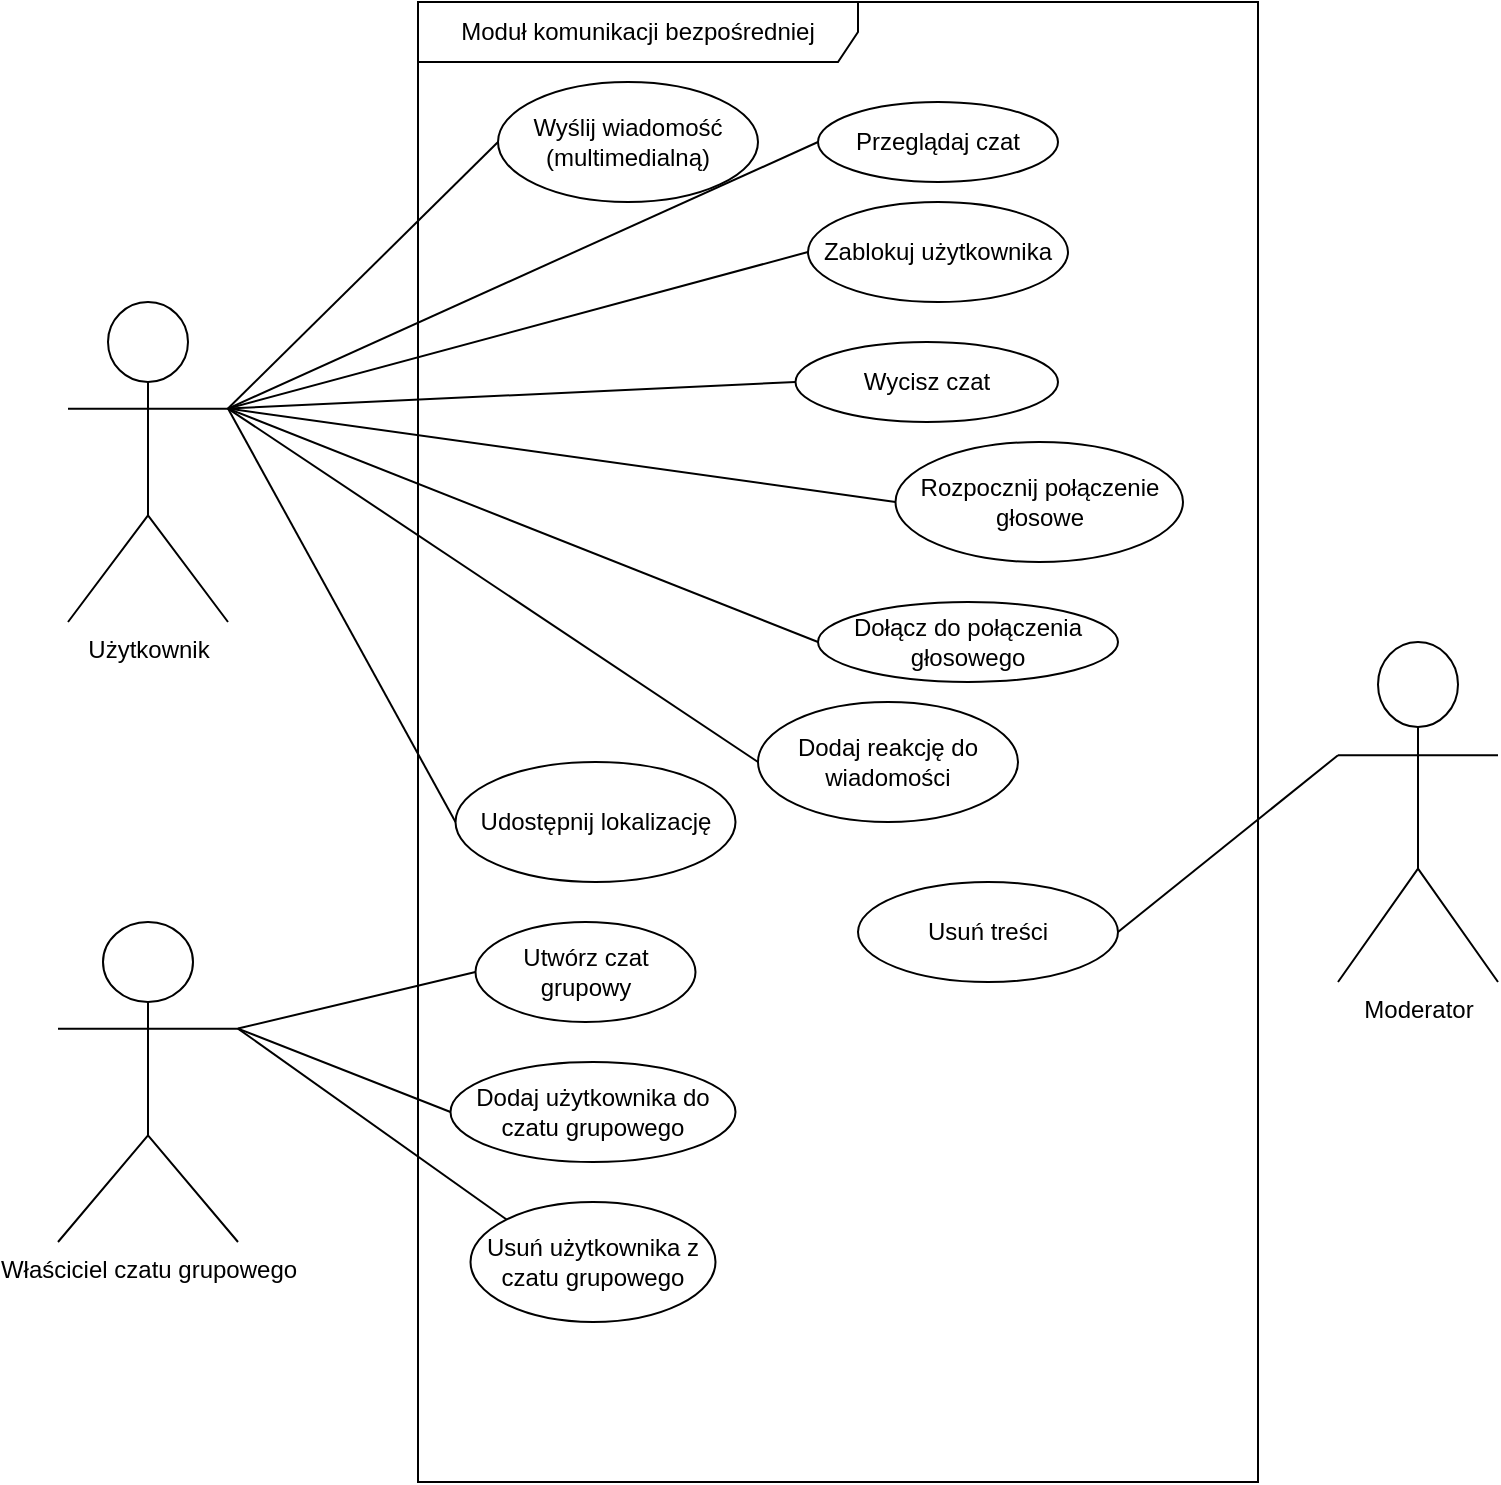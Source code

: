 <mxfile version="26.2.5" pages="5">
  <diagram name="Moduł komunikacji" id="v_15SCE-572wQa_8veFo">
    <mxGraphModel dx="790" dy="660" grid="1" gridSize="10" guides="1" tooltips="1" connect="1" arrows="1" fold="1" page="1" pageScale="1" pageWidth="850" pageHeight="1100" math="0" shadow="0">
      <root>
        <mxCell id="0" />
        <mxCell id="1" parent="0" />
        <mxCell id="vSTN6Diw2wIvGlX7Q6Qh-1" value="Moduł komunikacji bezpośredniej" style="shape=umlFrame;whiteSpace=wrap;html=1;pointerEvents=0;width=220;height=30;" parent="1" vertex="1">
          <mxGeometry x="280" y="60" width="420" height="740" as="geometry" />
        </mxCell>
        <mxCell id="26oBZDTvgFsPIgkjkrH8-7" style="rounded=0;orthogonalLoop=1;jettySize=auto;html=1;exitX=1;exitY=0.333;exitDx=0;exitDy=0;exitPerimeter=0;entryX=0;entryY=0.5;entryDx=0;entryDy=0;endArrow=none;startFill=0;" parent="1" source="vSTN6Diw2wIvGlX7Q6Qh-2" target="26oBZDTvgFsPIgkjkrH8-1" edge="1">
          <mxGeometry relative="1" as="geometry" />
        </mxCell>
        <mxCell id="vSTN6Diw2wIvGlX7Q6Qh-2" value="Użytkownik" style="shape=umlActor;verticalLabelPosition=bottom;verticalAlign=top;html=1;" parent="1" vertex="1">
          <mxGeometry x="105" y="210" width="80" height="160" as="geometry" />
        </mxCell>
        <mxCell id="rVkgeNe9eemyirqyG1fS-6" value="Zablokuj użytkownika" style="ellipse;whiteSpace=wrap;html=1;" parent="1" vertex="1">
          <mxGeometry x="475" y="160" width="130" height="50" as="geometry" />
        </mxCell>
        <mxCell id="rVkgeNe9eemyirqyG1fS-7" value="Dodaj użytkownika do czatu grupowego" style="ellipse;whiteSpace=wrap;html=1;" parent="1" vertex="1">
          <mxGeometry x="296.25" y="590" width="142.5" height="50" as="geometry" />
        </mxCell>
        <mxCell id="rVkgeNe9eemyirqyG1fS-8" value="Usuń użytkownika z czatu grupowego" style="ellipse;whiteSpace=wrap;html=1;" parent="1" vertex="1">
          <mxGeometry x="306.25" y="660" width="122.5" height="60" as="geometry" />
        </mxCell>
        <mxCell id="rVkgeNe9eemyirqyG1fS-9" value="Udostępnij lokalizację" style="ellipse;whiteSpace=wrap;html=1;" parent="1" vertex="1">
          <mxGeometry x="298.75" y="440" width="140" height="60" as="geometry" />
        </mxCell>
        <mxCell id="rVkgeNe9eemyirqyG1fS-10" value="Przeglądaj czat" style="ellipse;whiteSpace=wrap;html=1;" parent="1" vertex="1">
          <mxGeometry x="480" y="110" width="120" height="40" as="geometry" />
        </mxCell>
        <mxCell id="26oBZDTvgFsPIgkjkrH8-1" value="Wyślij wiadomość (multimedialną)" style="ellipse;whiteSpace=wrap;html=1;" parent="1" vertex="1">
          <mxGeometry x="320" y="100" width="130" height="60" as="geometry" />
        </mxCell>
        <mxCell id="26oBZDTvgFsPIgkjkrH8-4" value="Utwórz czat grupowy" style="ellipse;whiteSpace=wrap;html=1;" parent="1" vertex="1">
          <mxGeometry x="308.75" y="520" width="110" height="50" as="geometry" />
        </mxCell>
        <mxCell id="26oBZDTvgFsPIgkjkrH8-5" value="Dodaj reakcję do wiadomości" style="ellipse;whiteSpace=wrap;html=1;" parent="1" vertex="1">
          <mxGeometry x="450" y="410" width="130" height="60" as="geometry" />
        </mxCell>
        <mxCell id="26oBZDTvgFsPIgkjkrH8-6" value="Rozpocznij połączenie głosowe" style="ellipse;whiteSpace=wrap;html=1;" parent="1" vertex="1">
          <mxGeometry x="518.75" y="280" width="143.75" height="60" as="geometry" />
        </mxCell>
        <mxCell id="26oBZDTvgFsPIgkjkrH8-8" style="rounded=0;orthogonalLoop=1;jettySize=auto;html=1;entryX=0;entryY=0.5;entryDx=0;entryDy=0;endArrow=none;startFill=0;exitX=1;exitY=0.333;exitDx=0;exitDy=0;exitPerimeter=0;" parent="1" source="vSTN6Diw2wIvGlX7Q6Qh-2" target="rVkgeNe9eemyirqyG1fS-10" edge="1">
          <mxGeometry relative="1" as="geometry">
            <mxPoint x="130" y="350" as="sourcePoint" />
            <mxPoint x="330" y="140" as="targetPoint" />
          </mxGeometry>
        </mxCell>
        <mxCell id="26oBZDTvgFsPIgkjkrH8-11" style="rounded=0;orthogonalLoop=1;jettySize=auto;html=1;entryX=0;entryY=0.5;entryDx=0;entryDy=0;endArrow=none;startFill=0;exitX=1;exitY=0.333;exitDx=0;exitDy=0;exitPerimeter=0;" parent="1" source="IcMbdLZvYoic3JaOnlQl-4" target="26oBZDTvgFsPIgkjkrH8-4" edge="1">
          <mxGeometry relative="1" as="geometry">
            <mxPoint x="130" y="350" as="sourcePoint" />
            <mxPoint x="360" y="170" as="targetPoint" />
          </mxGeometry>
        </mxCell>
        <mxCell id="26oBZDTvgFsPIgkjkrH8-12" style="rounded=0;orthogonalLoop=1;jettySize=auto;html=1;entryX=0;entryY=0.5;entryDx=0;entryDy=0;endArrow=none;startFill=0;exitX=1;exitY=0.333;exitDx=0;exitDy=0;exitPerimeter=0;" parent="1" source="vSTN6Diw2wIvGlX7Q6Qh-2" target="26oBZDTvgFsPIgkjkrH8-5" edge="1">
          <mxGeometry relative="1" as="geometry">
            <mxPoint x="130" y="350" as="sourcePoint" />
            <mxPoint x="370" y="180" as="targetPoint" />
          </mxGeometry>
        </mxCell>
        <mxCell id="26oBZDTvgFsPIgkjkrH8-13" style="rounded=0;orthogonalLoop=1;jettySize=auto;html=1;entryX=0;entryY=0.5;entryDx=0;entryDy=0;endArrow=none;startFill=0;exitX=1;exitY=0.333;exitDx=0;exitDy=0;exitPerimeter=0;" parent="1" source="vSTN6Diw2wIvGlX7Q6Qh-2" target="26oBZDTvgFsPIgkjkrH8-6" edge="1">
          <mxGeometry relative="1" as="geometry">
            <mxPoint x="100" y="350" as="sourcePoint" />
            <mxPoint x="380" y="190" as="targetPoint" />
          </mxGeometry>
        </mxCell>
        <mxCell id="26oBZDTvgFsPIgkjkrH8-14" style="rounded=0;orthogonalLoop=1;jettySize=auto;html=1;entryX=0;entryY=0.5;entryDx=0;entryDy=0;endArrow=none;startFill=0;exitX=1;exitY=0.333;exitDx=0;exitDy=0;exitPerimeter=0;" parent="1" source="vSTN6Diw2wIvGlX7Q6Qh-2" target="rVkgeNe9eemyirqyG1fS-6" edge="1">
          <mxGeometry relative="1" as="geometry">
            <mxPoint x="100" y="350" as="sourcePoint" />
            <mxPoint x="390" y="200" as="targetPoint" />
          </mxGeometry>
        </mxCell>
        <mxCell id="26oBZDTvgFsPIgkjkrH8-15" style="rounded=0;orthogonalLoop=1;jettySize=auto;html=1;entryX=0;entryY=0;entryDx=0;entryDy=0;endArrow=none;startFill=0;exitX=1;exitY=0.333;exitDx=0;exitDy=0;exitPerimeter=0;" parent="1" source="IcMbdLZvYoic3JaOnlQl-4" target="rVkgeNe9eemyirqyG1fS-8" edge="1">
          <mxGeometry relative="1" as="geometry">
            <mxPoint x="130" y="350" as="sourcePoint" />
            <mxPoint x="400" y="210" as="targetPoint" />
          </mxGeometry>
        </mxCell>
        <mxCell id="26oBZDTvgFsPIgkjkrH8-16" style="rounded=0;orthogonalLoop=1;jettySize=auto;html=1;exitX=1;exitY=0.333;exitDx=0;exitDy=0;exitPerimeter=0;entryX=0;entryY=0.5;entryDx=0;entryDy=0;endArrow=none;startFill=0;" parent="1" source="vSTN6Diw2wIvGlX7Q6Qh-2" target="rVkgeNe9eemyirqyG1fS-9" edge="1">
          <mxGeometry relative="1" as="geometry">
            <mxPoint x="220" y="440" as="sourcePoint" />
            <mxPoint x="410" y="220" as="targetPoint" />
          </mxGeometry>
        </mxCell>
        <mxCell id="26oBZDTvgFsPIgkjkrH8-17" style="rounded=0;orthogonalLoop=1;jettySize=auto;html=1;entryX=0;entryY=0.5;entryDx=0;entryDy=0;endArrow=none;startFill=0;exitX=1;exitY=0.333;exitDx=0;exitDy=0;exitPerimeter=0;" parent="1" source="IcMbdLZvYoic3JaOnlQl-4" target="rVkgeNe9eemyirqyG1fS-7" edge="1">
          <mxGeometry relative="1" as="geometry">
            <mxPoint x="130" y="350" as="sourcePoint" />
            <mxPoint x="420" y="230" as="targetPoint" />
          </mxGeometry>
        </mxCell>
        <mxCell id="IcMbdLZvYoic3JaOnlQl-1" value="Wycisz czat" style="ellipse;whiteSpace=wrap;html=1;" parent="1" vertex="1">
          <mxGeometry x="468.75" y="230" width="131.25" height="40" as="geometry" />
        </mxCell>
        <mxCell id="IcMbdLZvYoic3JaOnlQl-2" value="Dołącz do połączenia głosowego" style="ellipse;whiteSpace=wrap;html=1;" parent="1" vertex="1">
          <mxGeometry x="480" y="360" width="150" height="40" as="geometry" />
        </mxCell>
        <mxCell id="IcMbdLZvYoic3JaOnlQl-3" style="rounded=0;orthogonalLoop=1;jettySize=auto;html=1;exitX=0;exitY=0.5;exitDx=0;exitDy=0;entryX=1;entryY=0.333;entryDx=0;entryDy=0;endArrow=none;startFill=0;entryPerimeter=0;" parent="1" source="IcMbdLZvYoic3JaOnlQl-2" target="vSTN6Diw2wIvGlX7Q6Qh-2" edge="1">
          <mxGeometry relative="1" as="geometry">
            <mxPoint x="210" y="405" as="sourcePoint" />
            <mxPoint x="330" y="140" as="targetPoint" />
          </mxGeometry>
        </mxCell>
        <mxCell id="IcMbdLZvYoic3JaOnlQl-4" value="Właściciel czatu grupowego" style="shape=umlActor;verticalLabelPosition=bottom;verticalAlign=top;html=1;" parent="1" vertex="1">
          <mxGeometry x="100" y="520" width="90" height="160" as="geometry" />
        </mxCell>
        <mxCell id="IcMbdLZvYoic3JaOnlQl-7" style="rounded=0;orthogonalLoop=1;jettySize=auto;html=1;entryX=0;entryY=0.5;entryDx=0;entryDy=0;endArrow=none;startFill=0;exitX=1;exitY=0.333;exitDx=0;exitDy=0;exitPerimeter=0;" parent="1" source="vSTN6Diw2wIvGlX7Q6Qh-2" target="IcMbdLZvYoic3JaOnlQl-1" edge="1">
          <mxGeometry relative="1" as="geometry">
            <mxPoint x="210" y="405" as="sourcePoint" />
            <mxPoint x="485" y="195" as="targetPoint" />
          </mxGeometry>
        </mxCell>
        <mxCell id="IcMbdLZvYoic3JaOnlQl-8" value="Moderator" style="shape=umlActor;verticalLabelPosition=bottom;verticalAlign=top;html=1;" parent="1" vertex="1">
          <mxGeometry x="740" y="380" width="80" height="170" as="geometry" />
        </mxCell>
        <mxCell id="IcMbdLZvYoic3JaOnlQl-9" value="Usuń treści" style="ellipse;whiteSpace=wrap;html=1;" parent="1" vertex="1">
          <mxGeometry x="500" y="500" width="130" height="50" as="geometry" />
        </mxCell>
        <mxCell id="IcMbdLZvYoic3JaOnlQl-10" style="rounded=0;orthogonalLoop=1;jettySize=auto;html=1;entryX=0;entryY=0.333;entryDx=0;entryDy=0;endArrow=none;startFill=0;exitX=1;exitY=0.5;exitDx=0;exitDy=0;entryPerimeter=0;" parent="1" source="IcMbdLZvYoic3JaOnlQl-9" target="IcMbdLZvYoic3JaOnlQl-8" edge="1">
          <mxGeometry relative="1" as="geometry">
            <mxPoint x="540" y="630" as="sourcePoint" />
            <mxPoint x="790" y="675" as="targetPoint" />
          </mxGeometry>
        </mxCell>
      </root>
    </mxGraphModel>
  </diagram>
  <diagram id="fFqvYXPcRhw6CR4nWzZR" name="Moduł użytkowników">
    <mxGraphModel dx="790" dy="660" grid="1" gridSize="10" guides="1" tooltips="1" connect="1" arrows="1" fold="1" page="1" pageScale="1" pageWidth="827" pageHeight="1169" math="0" shadow="0">
      <root>
        <mxCell id="0" />
        <mxCell id="1" parent="0" />
        <mxCell id="-1WmBcpgsWetizu-c4b6-1" value="Moduł zarządzania kontem" style="shape=umlFrame;whiteSpace=wrap;html=1;pointerEvents=0;width=200;height=30;" parent="1" vertex="1">
          <mxGeometry x="210" y="50" width="410" height="500" as="geometry" />
        </mxCell>
        <mxCell id="-1WmBcpgsWetizu-c4b6-43" style="edgeStyle=orthogonalEdgeStyle;rounded=0;orthogonalLoop=1;jettySize=auto;html=1;exitX=0.5;exitY=0.5;exitDx=0;exitDy=0;exitPerimeter=0;entryX=1;entryY=0.5;entryDx=0;entryDy=0;" parent="1" source="-1WmBcpgsWetizu-c4b6-2" target="-1WmBcpgsWetizu-c4b6-24" edge="1">
          <mxGeometry relative="1" as="geometry">
            <Array as="points">
              <mxPoint x="630" y="310" />
              <mxPoint x="630" y="230" />
            </Array>
          </mxGeometry>
        </mxCell>
        <mxCell id="-1WmBcpgsWetizu-c4b6-2" value="&lt;div&gt;Instytucja publiczna&lt;/div&gt;&lt;div&gt;&lt;br&gt;&lt;/div&gt;" style="shape=umlActor;html=1;verticalLabelPosition=bottom;verticalAlign=top;align=center;" parent="1" vertex="1">
          <mxGeometry x="640" y="250" width="70" height="120" as="geometry" />
        </mxCell>
        <mxCell id="ZtHE_OxAVrO-5ejl7yNw-3" value="&amp;lt;&amp;lt;extend&amp;gt;&amp;gt;" style="edgeStyle=orthogonalEdgeStyle;rounded=0;orthogonalLoop=1;jettySize=auto;html=1;exitX=1;exitY=0.5;exitDx=0;exitDy=0;dashed=1;" edge="1" parent="1" source="-1WmBcpgsWetizu-c4b6-3" target="-1WmBcpgsWetizu-c4b6-10">
          <mxGeometry relative="1" as="geometry">
            <Array as="points">
              <mxPoint x="434" y="120" />
              <mxPoint x="434" y="200" />
              <mxPoint x="339" y="200" />
            </Array>
          </mxGeometry>
        </mxCell>
        <mxCell id="-1WmBcpgsWetizu-c4b6-3" value="Rejestracja nowego użytkownika" style="ellipse;whiteSpace=wrap;html=1;" parent="1" vertex="1">
          <mxGeometry x="264" y="100" width="150" height="40" as="geometry" />
        </mxCell>
        <mxCell id="ZtHE_OxAVrO-5ejl7yNw-7" value="&amp;lt;&amp;lt;extend&amp;gt;&amp;gt;" style="edgeStyle=orthogonalEdgeStyle;rounded=0;orthogonalLoop=1;jettySize=auto;html=1;exitX=0.5;exitY=1;exitDx=0;exitDy=0;entryX=0.5;entryY=0;entryDx=0;entryDy=0;dashed=1;" edge="1" parent="1" source="-1WmBcpgsWetizu-c4b6-10" target="-1WmBcpgsWetizu-c4b6-15">
          <mxGeometry relative="1" as="geometry" />
        </mxCell>
        <mxCell id="ZtHE_OxAVrO-5ejl7yNw-8" value="&amp;lt;&amp;lt;extend&amp;gt;&amp;gt;" style="edgeStyle=orthogonalEdgeStyle;rounded=0;orthogonalLoop=1;jettySize=auto;html=1;exitX=0;exitY=1;exitDx=0;exitDy=0;entryX=0;entryY=0.5;entryDx=0;entryDy=0;dashed=1;startArrow=classic;startFill=1;endArrow=none;" edge="1" parent="1" source="-1WmBcpgsWetizu-c4b6-10" target="-1WmBcpgsWetizu-c4b6-21">
          <mxGeometry x="0.468" relative="1" as="geometry">
            <Array as="points">
              <mxPoint x="286" y="290" />
              <mxPoint x="250" y="290" />
              <mxPoint x="250" y="385" />
            </Array>
            <mxPoint as="offset" />
          </mxGeometry>
        </mxCell>
        <mxCell id="ZtHE_OxAVrO-5ejl7yNw-9" value="&amp;lt;&amp;lt;extend&amp;gt;&amp;gt;" style="edgeStyle=orthogonalEdgeStyle;rounded=0;orthogonalLoop=1;jettySize=auto;html=1;exitX=0;exitY=1;exitDx=0;exitDy=0;entryX=0;entryY=0.5;entryDx=0;entryDy=0;dashed=1;startArrow=classic;startFill=1;endArrow=none;" edge="1" parent="1" source="-1WmBcpgsWetizu-c4b6-10" target="-1WmBcpgsWetizu-c4b6-18">
          <mxGeometry x="0.468" relative="1" as="geometry">
            <Array as="points">
              <mxPoint x="240" y="244" />
              <mxPoint x="240" y="310" />
              <mxPoint x="220" y="310" />
              <mxPoint x="220" y="450" />
            </Array>
            <mxPoint as="offset" />
          </mxGeometry>
        </mxCell>
        <mxCell id="ZtHE_OxAVrO-5ejl7yNw-10" value="&amp;lt;&amp;lt;extend&amp;gt;&amp;gt;" style="edgeStyle=orthogonalEdgeStyle;rounded=0;orthogonalLoop=1;jettySize=auto;html=1;exitX=1;exitY=1;exitDx=0;exitDy=0;entryX=1;entryY=0.5;entryDx=0;entryDy=0;dashed=1;startArrow=classic;startFill=1;endArrow=none;" edge="1" parent="1" source="-1WmBcpgsWetizu-c4b6-10" target="-1WmBcpgsWetizu-c4b6-23">
          <mxGeometry x="0.737" relative="1" as="geometry">
            <Array as="points">
              <mxPoint x="392" y="270" />
              <mxPoint x="420" y="270" />
              <mxPoint x="420" y="510" />
            </Array>
            <mxPoint as="offset" />
          </mxGeometry>
        </mxCell>
        <mxCell id="ZtHE_OxAVrO-5ejl7yNw-12" value="&amp;lt;&amp;lt;include&amp;gt;&amp;gt;" style="edgeStyle=orthogonalEdgeStyle;rounded=0;orthogonalLoop=1;jettySize=auto;html=1;exitX=1;exitY=1;exitDx=0;exitDy=0;entryX=0.5;entryY=0;entryDx=0;entryDy=0;dashed=1;" edge="1" parent="1" source="-1WmBcpgsWetizu-c4b6-10" target="-1WmBcpgsWetizu-c4b6-22">
          <mxGeometry x="0.5" relative="1" as="geometry">
            <Array as="points">
              <mxPoint x="392" y="240" />
              <mxPoint x="440" y="240" />
              <mxPoint x="440" y="436" />
              <mxPoint x="540" y="436" />
              <mxPoint x="540" y="490" />
            </Array>
            <mxPoint as="offset" />
          </mxGeometry>
        </mxCell>
        <mxCell id="ZtHE_OxAVrO-5ejl7yNw-13" value="&amp;lt;&amp;lt;extend&amp;gt;&amp;gt;" style="edgeStyle=orthogonalEdgeStyle;rounded=0;orthogonalLoop=1;jettySize=auto;html=1;exitX=1;exitY=0;exitDx=0;exitDy=0;entryX=0.5;entryY=1;entryDx=0;entryDy=0;dashed=1;startArrow=classic;startFill=1;endArrow=none;" edge="1" parent="1" source="-1WmBcpgsWetizu-c4b6-10" target="-1WmBcpgsWetizu-c4b6-19">
          <mxGeometry x="0.486" relative="1" as="geometry">
            <Array as="points">
              <mxPoint x="392" y="210" />
              <mxPoint x="470" y="210" />
              <mxPoint x="470" y="180" />
              <mxPoint x="530" y="180" />
            </Array>
            <mxPoint as="offset" />
          </mxGeometry>
        </mxCell>
        <mxCell id="-1WmBcpgsWetizu-c4b6-10" value="Logowanie użytkownika" style="ellipse;whiteSpace=wrap;html=1;" parent="1" vertex="1">
          <mxGeometry x="264" y="210" width="150" height="40" as="geometry" />
        </mxCell>
        <mxCell id="-1WmBcpgsWetizu-c4b6-11" value="Manualna weryfikacja konta" style="ellipse;whiteSpace=wrap;html=1;" parent="1" vertex="1">
          <mxGeometry x="465" y="290" width="150" height="60" as="geometry" />
        </mxCell>
        <mxCell id="-1WmBcpgsWetizu-c4b6-33" style="edgeStyle=orthogonalEdgeStyle;rounded=0;orthogonalLoop=1;jettySize=auto;html=1;exitX=0.5;exitY=0.5;exitDx=0;exitDy=0;exitPerimeter=0;" parent="1" source="-1WmBcpgsWetizu-c4b6-14" target="-1WmBcpgsWetizu-c4b6-16" edge="1">
          <mxGeometry relative="1" as="geometry">
            <Array as="points">
              <mxPoint x="230" y="300" />
              <mxPoint x="230" y="170" />
            </Array>
          </mxGeometry>
        </mxCell>
        <mxCell id="-1WmBcpgsWetizu-c4b6-41" style="edgeStyle=orthogonalEdgeStyle;rounded=0;orthogonalLoop=1;jettySize=auto;html=1;exitX=0.5;exitY=0.5;exitDx=0;exitDy=0;exitPerimeter=0;entryX=0;entryY=0.5;entryDx=0;entryDy=0;" parent="1" source="-1WmBcpgsWetizu-c4b6-14" target="-1WmBcpgsWetizu-c4b6-10" edge="1">
          <mxGeometry relative="1" as="geometry">
            <Array as="points">
              <mxPoint x="230" y="300" />
              <mxPoint x="230" y="230" />
            </Array>
          </mxGeometry>
        </mxCell>
        <mxCell id="-1WmBcpgsWetizu-c4b6-42" style="edgeStyle=orthogonalEdgeStyle;rounded=0;orthogonalLoop=1;jettySize=auto;html=1;exitX=0.5;exitY=0.5;exitDx=0;exitDy=0;exitPerimeter=0;entryX=0;entryY=0.5;entryDx=0;entryDy=0;" parent="1" source="-1WmBcpgsWetizu-c4b6-14" target="-1WmBcpgsWetizu-c4b6-3" edge="1">
          <mxGeometry relative="1" as="geometry">
            <Array as="points">
              <mxPoint x="230" y="300" />
              <mxPoint x="230" y="120" />
            </Array>
          </mxGeometry>
        </mxCell>
        <mxCell id="-1WmBcpgsWetizu-c4b6-14" value="&lt;div&gt;Klient&lt;/div&gt;&lt;div&gt;&lt;br&gt;&lt;/div&gt;" style="shape=umlActor;html=1;verticalLabelPosition=bottom;verticalAlign=top;align=center;" parent="1" vertex="1">
          <mxGeometry x="120" y="240" width="70" height="120" as="geometry" />
        </mxCell>
        <mxCell id="-1WmBcpgsWetizu-c4b6-15" value="Edycja profilu" style="ellipse;whiteSpace=wrap;html=1;" parent="1" vertex="1">
          <mxGeometry x="264" y="300" width="150" height="40" as="geometry" />
        </mxCell>
        <mxCell id="-1WmBcpgsWetizu-c4b6-16" value="Resetowanie hasła" style="ellipse;whiteSpace=wrap;html=1;" parent="1" vertex="1">
          <mxGeometry x="264" y="150" width="150" height="40" as="geometry" />
        </mxCell>
        <mxCell id="-1WmBcpgsWetizu-c4b6-18" value="Zmiana hasła" style="ellipse;whiteSpace=wrap;html=1;" parent="1" vertex="1">
          <mxGeometry x="264" y="430" width="150" height="40" as="geometry" />
        </mxCell>
        <mxCell id="-1WmBcpgsWetizu-c4b6-19" value="Zarządzanie zaproszeniami" style="ellipse;whiteSpace=wrap;html=1;" parent="1" vertex="1">
          <mxGeometry x="450" y="110" width="160" height="50" as="geometry" />
        </mxCell>
        <mxCell id="-1WmBcpgsWetizu-c4b6-20" value="Zmiana ustawień prywatności" style="ellipse;whiteSpace=wrap;html=1;" parent="1" vertex="1">
          <mxGeometry x="465" y="365" width="150" height="40" as="geometry" />
        </mxCell>
        <mxCell id="-1WmBcpgsWetizu-c4b6-21" value="Przeglądanie historii logowania" style="ellipse;whiteSpace=wrap;html=1;" parent="1" vertex="1">
          <mxGeometry x="260" y="360" width="150" height="50" as="geometry" />
        </mxCell>
        <mxCell id="-1WmBcpgsWetizu-c4b6-22" value="Wylogowywanie z konta" style="ellipse;whiteSpace=wrap;html=1;" parent="1" vertex="1">
          <mxGeometry x="465" y="500" width="150" height="40" as="geometry" />
        </mxCell>
        <mxCell id="-1WmBcpgsWetizu-c4b6-23" value="Usuniecie konta" style="ellipse;whiteSpace=wrap;html=1;" parent="1" vertex="1">
          <mxGeometry x="260" y="490" width="150" height="40" as="geometry" />
        </mxCell>
        <mxCell id="ZtHE_OxAVrO-5ejl7yNw-1" value="&amp;lt;&amp;lt;include&amp;gt;&amp;gt;" style="edgeStyle=orthogonalEdgeStyle;rounded=0;orthogonalLoop=1;jettySize=auto;html=1;exitX=0.5;exitY=1;exitDx=0;exitDy=0;entryX=0.5;entryY=0;entryDx=0;entryDy=0;dashed=1;" edge="1" parent="1" source="-1WmBcpgsWetizu-c4b6-24" target="-1WmBcpgsWetizu-c4b6-11">
          <mxGeometry relative="1" as="geometry" />
        </mxCell>
        <mxCell id="-1WmBcpgsWetizu-c4b6-24" value="Rejestracja instytucji w systemie" style="ellipse;whiteSpace=wrap;html=1;" parent="1" vertex="1">
          <mxGeometry x="465" y="200" width="150" height="60" as="geometry" />
        </mxCell>
        <mxCell id="ZtHE_OxAVrO-5ejl7yNw-2" style="edgeStyle=orthogonalEdgeStyle;rounded=0;orthogonalLoop=1;jettySize=auto;html=1;exitX=0.5;exitY=1;exitDx=0;exitDy=0;" edge="1" parent="1" source="-1WmBcpgsWetizu-c4b6-15" target="-1WmBcpgsWetizu-c4b6-15">
          <mxGeometry relative="1" as="geometry" />
        </mxCell>
        <mxCell id="ZtHE_OxAVrO-5ejl7yNw-11" value="&amp;lt;&amp;lt;extend&amp;gt;&amp;gt;" style="edgeStyle=orthogonalEdgeStyle;rounded=0;orthogonalLoop=1;jettySize=auto;html=1;exitX=1;exitY=0.5;exitDx=0;exitDy=0;entryX=0.04;entryY=0.325;entryDx=0;entryDy=0;entryPerimeter=0;dashed=1;startArrow=classic;startFill=1;endArrow=none;" edge="1" parent="1" source="-1WmBcpgsWetizu-c4b6-10" target="-1WmBcpgsWetizu-c4b6-20">
          <mxGeometry relative="1" as="geometry">
            <Array as="points">
              <mxPoint x="450" y="230" />
              <mxPoint x="450" y="340" />
              <mxPoint x="471" y="340" />
            </Array>
          </mxGeometry>
        </mxCell>
      </root>
    </mxGraphModel>
  </diagram>
  <diagram id="IFX__pMQv4V3y87GyHg5" name="Moduł grup">
    <mxGraphModel dx="790" dy="660" grid="1" gridSize="10" guides="1" tooltips="1" connect="1" arrows="1" fold="1" page="1" pageScale="1" pageWidth="827" pageHeight="1169" math="0" shadow="0">
      <root>
        <mxCell id="0" />
        <mxCell id="1" parent="0" />
        <mxCell id="3GcGUoa89IIa0NS1gZc--4" style="edgeStyle=orthogonalEdgeStyle;rounded=0;orthogonalLoop=1;jettySize=auto;html=1;exitX=1;exitY=0.333;exitDx=0;exitDy=0;exitPerimeter=0;entryX=0;entryY=0.5;entryDx=0;entryDy=0;" edge="1" parent="1" source="ee4mcXSeKS4e7yXFHOqT-3" target="ee4mcXSeKS4e7yXFHOqT-5">
          <mxGeometry relative="1" as="geometry" />
        </mxCell>
        <mxCell id="3GcGUoa89IIa0NS1gZc--5" style="edgeStyle=orthogonalEdgeStyle;rounded=0;orthogonalLoop=1;jettySize=auto;html=1;exitX=1;exitY=0.333;exitDx=0;exitDy=0;exitPerimeter=0;" edge="1" parent="1" source="ee4mcXSeKS4e7yXFHOqT-3" target="ee4mcXSeKS4e7yXFHOqT-7">
          <mxGeometry relative="1" as="geometry" />
        </mxCell>
        <mxCell id="3GcGUoa89IIa0NS1gZc--13" style="edgeStyle=orthogonalEdgeStyle;rounded=0;orthogonalLoop=1;jettySize=auto;html=1;exitX=1;exitY=1;exitDx=0;exitDy=0;exitPerimeter=0;entryX=0;entryY=0.5;entryDx=0;entryDy=0;" edge="1" parent="1" source="ee4mcXSeKS4e7yXFHOqT-3" target="ee4mcXSeKS4e7yXFHOqT-11">
          <mxGeometry relative="1" as="geometry" />
        </mxCell>
        <mxCell id="ee4mcXSeKS4e7yXFHOqT-3" value="Użytkownik" style="shape=umlActor;verticalLabelPosition=bottom;verticalAlign=top;html=1;outlineConnect=0;" parent="1" vertex="1">
          <mxGeometry x="10" y="270" width="80" height="260" as="geometry" />
        </mxCell>
        <mxCell id="p7DEGx9AsxNmRxj3wOc2-2" value="&amp;lt;&amp;lt;include&amp;gt;&amp;gt;" style="edgeStyle=orthogonalEdgeStyle;rounded=0;orthogonalLoop=1;jettySize=auto;html=1;exitX=1;exitY=0;exitDx=0;exitDy=0;dashed=1;" edge="1" parent="1" source="ee4mcXSeKS4e7yXFHOqT-4" target="ee4mcXSeKS4e7yXFHOqT-13">
          <mxGeometry relative="1" as="geometry" />
        </mxCell>
        <mxCell id="ee4mcXSeKS4e7yXFHOqT-4" value="Stwórz grupę" style="ellipse;whiteSpace=wrap;html=1;" parent="1" vertex="1">
          <mxGeometry x="160" y="60" width="140" height="70" as="geometry" />
        </mxCell>
        <mxCell id="ee4mcXSeKS4e7yXFHOqT-5" value="Edytuj grupę" style="ellipse;whiteSpace=wrap;html=1;" parent="1" vertex="1">
          <mxGeometry x="190" y="280" width="140" height="70" as="geometry" />
        </mxCell>
        <mxCell id="3GcGUoa89IIa0NS1gZc--3" value="&amp;lt;&amp;lt;extend&amp;gt;&amp;gt;" style="edgeStyle=orthogonalEdgeStyle;rounded=0;orthogonalLoop=1;jettySize=auto;html=1;exitX=0.5;exitY=0;exitDx=0;exitDy=0;entryX=0.5;entryY=1;entryDx=0;entryDy=0;dashed=1;startArrow=none;startFill=0;endArrow=classic;endFill=1;" edge="1" parent="1" source="ee4mcXSeKS4e7yXFHOqT-6" target="ee4mcXSeKS4e7yXFHOqT-4">
          <mxGeometry relative="1" as="geometry" />
        </mxCell>
        <mxCell id="ee4mcXSeKS4e7yXFHOqT-6" value="usuń grupę" style="ellipse;whiteSpace=wrap;html=1;" parent="1" vertex="1">
          <mxGeometry x="160" y="190" width="140" height="70" as="geometry" />
        </mxCell>
        <mxCell id="ee4mcXSeKS4e7yXFHOqT-7" value="Dodaj post" style="ellipse;whiteSpace=wrap;html=1;" parent="1" vertex="1">
          <mxGeometry x="190" y="380" width="140" height="70" as="geometry" />
        </mxCell>
        <mxCell id="3GcGUoa89IIa0NS1gZc--7" value="&amp;lt;&amp;lt;extend&amp;gt;&amp;gt;" style="edgeStyle=orthogonalEdgeStyle;rounded=0;orthogonalLoop=1;jettySize=auto;html=1;dashed=1;" edge="1" parent="1" source="ee4mcXSeKS4e7yXFHOqT-9" target="ee4mcXSeKS4e7yXFHOqT-7">
          <mxGeometry relative="1" as="geometry">
            <Array as="points">
              <mxPoint x="380" y="475" />
              <mxPoint x="380" y="440" />
            </Array>
          </mxGeometry>
        </mxCell>
        <mxCell id="ee4mcXSeKS4e7yXFHOqT-9" value="edytuj post" style="ellipse;whiteSpace=wrap;html=1;" parent="1" vertex="1">
          <mxGeometry x="430" y="440" width="140" height="70" as="geometry" />
        </mxCell>
        <mxCell id="3GcGUoa89IIa0NS1gZc--6" value="&amp;lt;&amp;lt;extend&amp;gt;&amp;gt;" style="edgeStyle=orthogonalEdgeStyle;rounded=0;orthogonalLoop=1;jettySize=auto;html=1;exitX=0;exitY=0.5;exitDx=0;exitDy=0;entryX=1;entryY=0;entryDx=0;entryDy=0;dashed=1;startArrow=none;startFill=0;endArrow=classic;endFill=1;" edge="1" parent="1" source="ee4mcXSeKS4e7yXFHOqT-10" target="ee4mcXSeKS4e7yXFHOqT-7">
          <mxGeometry relative="1" as="geometry">
            <Array as="points">
              <mxPoint x="380" y="345" />
              <mxPoint x="380" y="390" />
            </Array>
          </mxGeometry>
        </mxCell>
        <mxCell id="3GcGUoa89IIa0NS1gZc--10" value="&amp;lt;&amp;lt;extend&amp;gt;&amp;gt;" style="edgeStyle=orthogonalEdgeStyle;rounded=0;orthogonalLoop=1;jettySize=auto;html=1;entryX=1;entryY=1;entryDx=0;entryDy=0;dashed=1;" edge="1" parent="1" target="ee4mcXSeKS4e7yXFHOqT-4">
          <mxGeometry x="-0.373" relative="1" as="geometry">
            <mxPoint x="500" y="310" as="sourcePoint" />
            <Array as="points">
              <mxPoint x="500" y="150" />
              <mxPoint x="280" y="150" />
            </Array>
            <mxPoint as="offset" />
          </mxGeometry>
        </mxCell>
        <mxCell id="ee4mcXSeKS4e7yXFHOqT-10" value="usuń post" style="ellipse;whiteSpace=wrap;html=1;" parent="1" vertex="1">
          <mxGeometry x="430" y="310" width="140" height="70" as="geometry" />
        </mxCell>
        <mxCell id="ee4mcXSeKS4e7yXFHOqT-11" value="dodaj komentarz" style="ellipse;whiteSpace=wrap;html=1;" parent="1" vertex="1">
          <mxGeometry x="160" y="515" width="140" height="70" as="geometry" />
        </mxCell>
        <mxCell id="3GcGUoa89IIa0NS1gZc--14" value="&amp;lt;&amp;lt;extend&amp;gt;&amp;gt;" style="edgeStyle=orthogonalEdgeStyle;rounded=0;orthogonalLoop=1;jettySize=auto;html=1;exitX=0;exitY=0.5;exitDx=0;exitDy=0;entryX=1;entryY=0.5;entryDx=0;entryDy=0;dashed=1;" edge="1" parent="1" source="ee4mcXSeKS4e7yXFHOqT-12" target="ee4mcXSeKS4e7yXFHOqT-11">
          <mxGeometry relative="1" as="geometry" />
        </mxCell>
        <mxCell id="3GcGUoa89IIa0NS1gZc--17" value="&amp;lt;&amp;lt;extend&amp;gt;&amp;gt;" style="edgeStyle=orthogonalEdgeStyle;rounded=0;orthogonalLoop=1;jettySize=auto;html=1;exitX=1;exitY=0.5;exitDx=0;exitDy=0;entryX=1;entryY=0.5;entryDx=0;entryDy=0;dashed=1;" edge="1" parent="1" source="ee4mcXSeKS4e7yXFHOqT-12" target="ee4mcXSeKS4e7yXFHOqT-4">
          <mxGeometry relative="1" as="geometry">
            <Array as="points">
              <mxPoint x="560" y="520" />
              <mxPoint x="590" y="520" />
              <mxPoint x="590" y="120" />
              <mxPoint x="300" y="120" />
            </Array>
          </mxGeometry>
        </mxCell>
        <mxCell id="ee4mcXSeKS4e7yXFHOqT-12" value="usuń komentarz" style="ellipse;whiteSpace=wrap;html=1;" parent="1" vertex="1">
          <mxGeometry x="420" y="550" width="140" height="70" as="geometry" />
        </mxCell>
        <mxCell id="ee4mcXSeKS4e7yXFHOqT-13" value="dodaj członków grupy" style="ellipse;whiteSpace=wrap;html=1;" parent="1" vertex="1">
          <mxGeometry x="480" y="30" width="140" height="70" as="geometry" />
        </mxCell>
        <mxCell id="3GcGUoa89IIa0NS1gZc--11" value="&amp;lt;&amp;lt;extend&amp;gt;&amp;gt;" style="edgeStyle=orthogonalEdgeStyle;rounded=0;orthogonalLoop=1;jettySize=auto;html=1;exitX=0;exitY=0;exitDx=0;exitDy=0;dashed=1;" edge="1" parent="1" source="ee4mcXSeKS4e7yXFHOqT-14">
          <mxGeometry relative="1" as="geometry">
            <mxPoint x="270" y="125" as="targetPoint" />
            <Array as="points">
              <mxPoint x="341" y="210" />
              <mxPoint x="341" y="170" />
              <mxPoint x="270" y="170" />
              <mxPoint x="270" y="125" />
            </Array>
          </mxGeometry>
        </mxCell>
        <mxCell id="ee4mcXSeKS4e7yXFHOqT-14" value="usuń członków grupy" style="ellipse;whiteSpace=wrap;html=1;" parent="1" vertex="1">
          <mxGeometry x="330" y="200" width="140" height="70" as="geometry" />
        </mxCell>
        <mxCell id="wcxgWAiu3ypZfbzkTzNV-1" value="Moduł grup i postów" style="shape=umlFrame;whiteSpace=wrap;html=1;pointerEvents=0;width=170;height=30;" parent="1" vertex="1">
          <mxGeometry x="120" y="10" width="540" height="640" as="geometry" />
        </mxCell>
        <mxCell id="3GcGUoa89IIa0NS1gZc--1" style="edgeStyle=orthogonalEdgeStyle;rounded=0;orthogonalLoop=1;jettySize=auto;html=1;exitX=0.5;exitY=0;exitDx=0;exitDy=0;exitPerimeter=0;entryX=-0.007;entryY=0.414;entryDx=0;entryDy=0;entryPerimeter=0;" edge="1" parent="1" source="ee4mcXSeKS4e7yXFHOqT-3" target="ee4mcXSeKS4e7yXFHOqT-4">
          <mxGeometry relative="1" as="geometry" />
        </mxCell>
      </root>
    </mxGraphModel>
  </diagram>
  <diagram id="LZMNFE_M2D7H1UGVZnDB" name="Moduł ogłoszeń">
    <mxGraphModel dx="1190" dy="1060" grid="0" gridSize="10" guides="1" tooltips="1" connect="1" arrows="1" fold="1" page="0" pageScale="1" pageWidth="827" pageHeight="1169" math="0" shadow="0">
      <root>
        <mxCell id="0" />
        <mxCell id="1" parent="0" />
        <mxCell id="tD8LZUiWjnnMAxINJ5-5-2" value="Moduł ogłoszeń" style="shape=umlFrame;whiteSpace=wrap;html=1;pointerEvents=0;width=120;height=28;" parent="1" vertex="1">
          <mxGeometry x="-190" y="-37" width="407" height="617" as="geometry" />
        </mxCell>
        <mxCell id="iNBu0K_RbJZzkkJK_YUb-13" value="&amp;lt;&amp;lt;include&amp;gt;&amp;gt;" style="edgeStyle=orthogonalEdgeStyle;rounded=0;orthogonalLoop=1;jettySize=auto;html=1;exitX=1;exitY=0.5;exitDx=0;exitDy=0;entryX=1;entryY=0.5;entryDx=0;entryDy=0;dashed=1;" edge="1" parent="1" source="tD8LZUiWjnnMAxINJ5-5-3" target="tD8LZUiWjnnMAxINJ5-5-5">
          <mxGeometry relative="1" as="geometry" />
        </mxCell>
        <mxCell id="tD8LZUiWjnnMAxINJ5-5-3" value="Dodawanie ogłoszenia sprzedaży" style="ellipse;whiteSpace=wrap;html=1;" parent="1" vertex="1">
          <mxGeometry x="-171" width="149" height="56" as="geometry" />
        </mxCell>
        <mxCell id="iNBu0K_RbJZzkkJK_YUb-10" value="&amp;lt;&amp;lt;extend&amp;gt;&amp;gt;" style="edgeStyle=orthogonalEdgeStyle;rounded=0;orthogonalLoop=1;jettySize=auto;html=1;exitX=0.5;exitY=1;exitDx=0;exitDy=0;entryX=0.5;entryY=0;entryDx=0;entryDy=0;dashed=1;" edge="1" parent="1" source="tD8LZUiWjnnMAxINJ5-5-4" target="tD8LZUiWjnnMAxINJ5-5-13">
          <mxGeometry relative="1" as="geometry" />
        </mxCell>
        <mxCell id="tD8LZUiWjnnMAxINJ5-5-4" value="Kontakt z wystawcą" style="ellipse;whiteSpace=wrap;html=1;" parent="1" vertex="1">
          <mxGeometry x="65" y="116" width="132" height="50" as="geometry" />
        </mxCell>
        <mxCell id="tD8LZUiWjnnMAxINJ5-5-5" value="Edytowanie ogłoszenia" style="ellipse;whiteSpace=wrap;html=1;" parent="1" vertex="1">
          <mxGeometry x="-165" y="216" width="132" height="50" as="geometry" />
        </mxCell>
        <mxCell id="iNBu0K_RbJZzkkJK_YUb-7" value="&amp;lt;&amp;lt;extend&amp;gt;&amp;gt;" style="edgeStyle=orthogonalEdgeStyle;rounded=0;orthogonalLoop=1;jettySize=auto;html=1;exitX=0;exitY=0;exitDx=0;exitDy=0;dashed=1;entryX=0.5;entryY=1;entryDx=0;entryDy=0;" edge="1" parent="1" source="tD8LZUiWjnnMAxINJ5-5-6" target="tD8LZUiWjnnMAxINJ5-5-8">
          <mxGeometry relative="1" as="geometry">
            <Array as="points">
              <mxPoint x="55" y="406" />
              <mxPoint x="-102" y="406" />
            </Array>
          </mxGeometry>
        </mxCell>
        <mxCell id="tD8LZUiWjnnMAxINJ5-5-6" value="Zapisz ogłoszenie do ulubionych / na później" style="ellipse;whiteSpace=wrap;html=1;" parent="1" vertex="1">
          <mxGeometry x="51.5" y="450" width="149" height="53" as="geometry" />
        </mxCell>
        <mxCell id="tD8LZUiWjnnMAxINJ5-5-7" value="Zobacz historie własnych ogłoszeń" style="ellipse;whiteSpace=wrap;html=1;" parent="1" vertex="1">
          <mxGeometry x="-171" y="416" width="132" height="50" as="geometry" />
        </mxCell>
        <mxCell id="tD8LZUiWjnnMAxINJ5-5-8" value="Wyświetlenie listy ogłoszeń" style="ellipse;whiteSpace=wrap;html=1;" parent="1" vertex="1">
          <mxGeometry x="-168" y="318" width="132" height="50" as="geometry" />
        </mxCell>
        <mxCell id="iNBu0K_RbJZzkkJK_YUb-15" style="edgeStyle=orthogonalEdgeStyle;rounded=0;orthogonalLoop=1;jettySize=auto;html=1;exitX=1;exitY=0.5;exitDx=0;exitDy=0;entryX=1;entryY=0.5;entryDx=0;entryDy=0;dashed=1;" edge="1" parent="1" source="tD8LZUiWjnnMAxINJ5-5-10" target="tD8LZUiWjnnMAxINJ5-5-5">
          <mxGeometry relative="1" as="geometry">
            <Array as="points">
              <mxPoint x="-2" y="166" />
              <mxPoint x="-2" y="241" />
            </Array>
          </mxGeometry>
        </mxCell>
        <mxCell id="tD8LZUiWjnnMAxINJ5-5-10" value="Dodawanie ogłoszenia wymiany" style="ellipse;whiteSpace=wrap;html=1;" parent="1" vertex="1">
          <mxGeometry x="-169.5" y="139" width="139.5" height="54" as="geometry" />
        </mxCell>
        <mxCell id="iNBu0K_RbJZzkkJK_YUb-14" style="edgeStyle=orthogonalEdgeStyle;rounded=0;orthogonalLoop=1;jettySize=auto;html=1;exitX=1;exitY=0.5;exitDx=0;exitDy=0;entryX=1;entryY=0.5;entryDx=0;entryDy=0;dashed=1;" edge="1" parent="1">
          <mxGeometry relative="1" as="geometry">
            <mxPoint x="-29" y="101" as="sourcePoint" />
            <mxPoint x="-33" y="241.5" as="targetPoint" />
            <Array as="points">
              <mxPoint x="-2" y="101" />
              <mxPoint x="-2" y="242" />
            </Array>
          </mxGeometry>
        </mxCell>
        <mxCell id="tD8LZUiWjnnMAxINJ5-5-11" value="Dodawanie ogłoszenia kupna" style="ellipse;whiteSpace=wrap;html=1;" parent="1" vertex="1">
          <mxGeometry x="-173" y="72" width="144" height="57" as="geometry" />
        </mxCell>
        <mxCell id="iNBu0K_RbJZzkkJK_YUb-8" value="&amp;lt;&amp;lt;extend&amp;gt;&amp;gt;" style="edgeStyle=orthogonalEdgeStyle;rounded=0;orthogonalLoop=1;jettySize=auto;html=1;exitX=0;exitY=0.5;exitDx=0;exitDy=0;entryX=1;entryY=1;entryDx=0;entryDy=0;dashed=1;" edge="1" parent="1" source="tD8LZUiWjnnMAxINJ5-5-12" target="tD8LZUiWjnnMAxINJ5-5-8">
          <mxGeometry relative="1" as="geometry" />
        </mxCell>
        <mxCell id="tD8LZUiWjnnMAxINJ5-5-12" value="Filtruj ogłoszenia po kategorii" style="ellipse;whiteSpace=wrap;html=1;" parent="1" vertex="1">
          <mxGeometry x="80" y="361" width="132" height="50" as="geometry" />
        </mxCell>
        <mxCell id="iNBu0K_RbJZzkkJK_YUb-9" value="&amp;lt;&amp;lt;extend&amp;gt;&amp;gt;" style="edgeStyle=orthogonalEdgeStyle;rounded=0;orthogonalLoop=1;jettySize=auto;html=1;exitX=0;exitY=1;exitDx=0;exitDy=0;dashed=1;" edge="1" parent="1" source="tD8LZUiWjnnMAxINJ5-5-13" target="tD8LZUiWjnnMAxINJ5-5-8">
          <mxGeometry x="-0.145" relative="1" as="geometry">
            <Array as="points">
              <mxPoint x="27" y="247" />
              <mxPoint x="27" y="330" />
            </Array>
            <mxPoint as="offset" />
          </mxGeometry>
        </mxCell>
        <mxCell id="tD8LZUiWjnnMAxINJ5-5-13" value="Zobacz szczegóły ogłoszenia" style="ellipse;whiteSpace=wrap;html=1;" parent="1" vertex="1">
          <mxGeometry x="65" y="224" width="132" height="50" as="geometry" />
        </mxCell>
        <mxCell id="iNBu0K_RbJZzkkJK_YUb-11" value="&amp;lt;&amp;lt;extend&amp;gt;&amp;gt;" style="edgeStyle=orthogonalEdgeStyle;rounded=0;orthogonalLoop=1;jettySize=auto;html=1;exitX=0.5;exitY=1;exitDx=0;exitDy=0;entryX=0.5;entryY=0;entryDx=0;entryDy=0;dashed=1;" edge="1" parent="1" source="tD8LZUiWjnnMAxINJ5-5-16" target="tD8LZUiWjnnMAxINJ5-5-4">
          <mxGeometry relative="1" as="geometry" />
        </mxCell>
        <mxCell id="tD8LZUiWjnnMAxINJ5-5-16" value="Ocena sprzedającego&amp;nbsp;&lt;div&gt;po transakcji&lt;/div&gt;" style="ellipse;whiteSpace=wrap;html=1;" parent="1" vertex="1">
          <mxGeometry x="55" y="-14" width="142" height="56" as="geometry" />
        </mxCell>
        <mxCell id="iNBu0K_RbJZzkkJK_YUb-12" value="&amp;lt;&amp;lt;extend&amp;gt;&amp;gt;" style="edgeStyle=orthogonalEdgeStyle;rounded=0;orthogonalLoop=1;jettySize=auto;html=1;exitX=0.5;exitY=0;exitDx=0;exitDy=0;dashed=1;" edge="1" parent="1" source="tD8LZUiWjnnMAxINJ5-5-17" target="tD8LZUiWjnnMAxINJ5-5-7">
          <mxGeometry relative="1" as="geometry" />
        </mxCell>
        <mxCell id="tD8LZUiWjnnMAxINJ5-5-17" value="Oznacz ogłoszenie&amp;nbsp;&lt;div&gt;jako nieaktualne / sfinalizowane&lt;/div&gt;" style="ellipse;whiteSpace=wrap;html=1;" parent="1" vertex="1">
          <mxGeometry x="-75" y="504" width="132" height="71" as="geometry" />
        </mxCell>
        <mxCell id="iNBu0K_RbJZzkkJK_YUb-1" style="edgeStyle=orthogonalEdgeStyle;rounded=0;orthogonalLoop=1;jettySize=auto;html=1;exitX=0.5;exitY=0;exitDx=0;exitDy=0;exitPerimeter=0;entryX=0;entryY=0.5;entryDx=0;entryDy=0;" edge="1" parent="1" source="tD8LZUiWjnnMAxINJ5-5-18" target="tD8LZUiWjnnMAxINJ5-5-3">
          <mxGeometry relative="1" as="geometry" />
        </mxCell>
        <mxCell id="iNBu0K_RbJZzkkJK_YUb-2" style="edgeStyle=orthogonalEdgeStyle;rounded=0;orthogonalLoop=1;jettySize=auto;html=1;exitX=0.5;exitY=0;exitDx=0;exitDy=0;exitPerimeter=0;entryX=0;entryY=0.5;entryDx=0;entryDy=0;" edge="1" parent="1" source="tD8LZUiWjnnMAxINJ5-5-18" target="tD8LZUiWjnnMAxINJ5-5-11">
          <mxGeometry relative="1" as="geometry" />
        </mxCell>
        <mxCell id="iNBu0K_RbJZzkkJK_YUb-3" style="edgeStyle=orthogonalEdgeStyle;rounded=0;orthogonalLoop=1;jettySize=auto;html=1;exitX=0.5;exitY=0;exitDx=0;exitDy=0;exitPerimeter=0;entryX=0;entryY=0.5;entryDx=0;entryDy=0;" edge="1" parent="1" source="tD8LZUiWjnnMAxINJ5-5-18" target="tD8LZUiWjnnMAxINJ5-5-10">
          <mxGeometry relative="1" as="geometry" />
        </mxCell>
        <mxCell id="iNBu0K_RbJZzkkJK_YUb-5" style="edgeStyle=orthogonalEdgeStyle;rounded=0;orthogonalLoop=1;jettySize=auto;html=1;exitX=1;exitY=1;exitDx=0;exitDy=0;exitPerimeter=0;entryX=0;entryY=0.5;entryDx=0;entryDy=0;" edge="1" parent="1" source="tD8LZUiWjnnMAxINJ5-5-18" target="tD8LZUiWjnnMAxINJ5-5-8">
          <mxGeometry relative="1" as="geometry" />
        </mxCell>
        <mxCell id="iNBu0K_RbJZzkkJK_YUb-6" style="edgeStyle=orthogonalEdgeStyle;rounded=0;orthogonalLoop=1;jettySize=auto;html=1;exitX=0;exitY=1;exitDx=0;exitDy=0;exitPerimeter=0;entryX=0;entryY=0.5;entryDx=0;entryDy=0;" edge="1" parent="1" source="tD8LZUiWjnnMAxINJ5-5-18" target="tD8LZUiWjnnMAxINJ5-5-7">
          <mxGeometry relative="1" as="geometry" />
        </mxCell>
        <mxCell id="iNBu0K_RbJZzkkJK_YUb-16" style="edgeStyle=orthogonalEdgeStyle;rounded=0;orthogonalLoop=1;jettySize=auto;html=1;exitX=1;exitY=0.333;exitDx=0;exitDy=0;exitPerimeter=0;" edge="1" parent="1" source="tD8LZUiWjnnMAxINJ5-5-18" target="tD8LZUiWjnnMAxINJ5-5-5">
          <mxGeometry relative="1" as="geometry" />
        </mxCell>
        <mxCell id="tD8LZUiWjnnMAxINJ5-5-18" value="&lt;div&gt;Użytkownik&lt;/div&gt;" style="shape=umlActor;html=1;verticalLabelPosition=bottom;verticalAlign=top;align=center;" parent="1" vertex="1">
          <mxGeometry x="-307" y="209" width="70" height="120" as="geometry" />
        </mxCell>
      </root>
    </mxGraphModel>
  </diagram>
  <diagram id="S_jd3DXA4RJ4qNl23xX5" name="Moduł wydarzeń">
    <mxGraphModel dx="790" dy="660" grid="1" gridSize="10" guides="1" tooltips="1" connect="1" arrows="1" fold="1" page="1" pageScale="1" pageWidth="850" pageHeight="1100" math="0" shadow="0">
      <root>
        <mxCell id="0" />
        <mxCell id="1" parent="0" />
        <mxCell id="Zh52P1xBSL-jb9v1mzSR-1" value="Moduł wydarzeń" style="shape=umlFrame;whiteSpace=wrap;html=1;pointerEvents=0;width=140;height=30;" parent="1" vertex="1">
          <mxGeometry x="250" y="250" width="450" height="660" as="geometry" />
        </mxCell>
        <mxCell id="l9fUPKrk4yLXZgNKzMs6-1" style="edgeStyle=orthogonalEdgeStyle;rounded=0;orthogonalLoop=1;jettySize=auto;html=1;exitX=1;exitY=0.333;exitDx=0;exitDy=0;exitPerimeter=0;" parent="1" source="KQTTJHbd3FCO3HnPnvhb-1" target="KQTTJHbd3FCO3HnPnvhb-2" edge="1">
          <mxGeometry relative="1" as="geometry" />
        </mxCell>
        <mxCell id="l9fUPKrk4yLXZgNKzMs6-3" style="edgeStyle=orthogonalEdgeStyle;rounded=0;orthogonalLoop=1;jettySize=auto;html=1;exitX=1;exitY=1;exitDx=0;exitDy=0;exitPerimeter=0;entryX=0;entryY=0.5;entryDx=0;entryDy=0;" parent="1" source="KQTTJHbd3FCO3HnPnvhb-1" target="KQTTJHbd3FCO3HnPnvhb-4" edge="1">
          <mxGeometry relative="1" as="geometry">
            <Array as="points">
              <mxPoint x="200" y="460" />
              <mxPoint x="200" y="580" />
            </Array>
          </mxGeometry>
        </mxCell>
        <mxCell id="KQTTJHbd3FCO3HnPnvhb-1" value="Użytkownik zwykły" style="shape=umlActor;verticalLabelPosition=bottom;verticalAlign=top;html=1;" parent="1" vertex="1">
          <mxGeometry x="100" y="340" width="60" height="120" as="geometry" />
        </mxCell>
        <mxCell id="p4B4Dr_dnemhQ-xyXmRH-7" value="&amp;lt;&amp;lt;include&amp;gt;&amp;gt;" style="edgeStyle=orthogonalEdgeStyle;rounded=0;orthogonalLoop=1;jettySize=auto;html=1;exitX=1;exitY=0.5;exitDx=0;exitDy=0;dashed=1;" parent="1" source="KQTTJHbd3FCO3HnPnvhb-2" target="KQTTJHbd3FCO3HnPnvhb-7" edge="1">
          <mxGeometry relative="1" as="geometry" />
        </mxCell>
        <mxCell id="KQTTJHbd3FCO3HnPnvhb-2" value="Utworzenie wydarzenia" style="ellipse;whiteSpace=wrap;html=1;" parent="1" vertex="1">
          <mxGeometry x="280" y="300" width="140" height="70" as="geometry" />
        </mxCell>
        <mxCell id="p4B4Dr_dnemhQ-xyXmRH-11" value="&amp;lt;&amp;lt;extend&amp;gt;&amp;gt;" style="edgeStyle=orthogonalEdgeStyle;rounded=0;orthogonalLoop=1;jettySize=auto;html=1;exitX=0.5;exitY=0;exitDx=0;exitDy=0;entryX=0.5;entryY=1;entryDx=0;entryDy=0;dashed=1;" parent="1" source="KQTTJHbd3FCO3HnPnvhb-3" target="KQTTJHbd3FCO3HnPnvhb-2" edge="1">
          <mxGeometry relative="1" as="geometry" />
        </mxCell>
        <mxCell id="KQTTJHbd3FCO3HnPnvhb-3" value="Zarządzanie wydarzeniem" style="ellipse;whiteSpace=wrap;html=1;" parent="1" vertex="1">
          <mxGeometry x="280" y="450" width="140" height="70" as="geometry" />
        </mxCell>
        <mxCell id="KQTTJHbd3FCO3HnPnvhb-4" value="Przeglądanie wydarzeń" style="ellipse;whiteSpace=wrap;html=1;" parent="1" vertex="1">
          <mxGeometry x="280" y="545" width="140" height="70" as="geometry" />
        </mxCell>
        <mxCell id="KQTTJHbd3FCO3HnPnvhb-5" value="Użytkownik instytucjonalny" style="shape=umlActor;verticalLabelPosition=bottom;verticalAlign=top;html=1;" parent="1" vertex="1">
          <mxGeometry x="130" y="650" width="60" height="130" as="geometry" />
        </mxCell>
        <mxCell id="l9fUPKrk4yLXZgNKzMs6-4" style="edgeStyle=orthogonalEdgeStyle;rounded=0;orthogonalLoop=1;jettySize=auto;html=1;exitX=0;exitY=0.333;exitDx=0;exitDy=0;exitPerimeter=0;entryX=0.5;entryY=0;entryDx=0;entryDy=0;" parent="1" source="KQTTJHbd3FCO3HnPnvhb-6" target="KQTTJHbd3FCO3HnPnvhb-9" edge="1">
          <mxGeometry relative="1" as="geometry">
            <Array as="points">
              <mxPoint x="740" y="567" />
              <mxPoint x="740" y="710" />
              <mxPoint x="620" y="710" />
            </Array>
          </mxGeometry>
        </mxCell>
        <mxCell id="KQTTJHbd3FCO3HnPnvhb-6" value="Administrator grupy" style="shape=umlActor;verticalLabelPosition=bottom;verticalAlign=top;html=1;" parent="1" vertex="1">
          <mxGeometry x="760" y="520" width="70" height="140" as="geometry" />
        </mxCell>
        <mxCell id="KQTTJHbd3FCO3HnPnvhb-7" value="Określenie informacji na temat wydarzenia" style="ellipse;whiteSpace=wrap;html=1;" parent="1" vertex="1">
          <mxGeometry x="530" y="300" width="150" height="70" as="geometry" />
        </mxCell>
        <mxCell id="p4B4Dr_dnemhQ-xyXmRH-6" value="&amp;lt;&amp;lt;include&amp;gt;&amp;gt;" style="edgeStyle=orthogonalEdgeStyle;rounded=0;orthogonalLoop=1;jettySize=auto;html=1;exitX=0;exitY=0.5;exitDx=0;exitDy=0;dashed=1;" parent="1" source="KQTTJHbd3FCO3HnPnvhb-9" target="KQTTJHbd3FCO3HnPnvhb-10" edge="1">
          <mxGeometry relative="1" as="geometry" />
        </mxCell>
        <mxCell id="KQTTJHbd3FCO3HnPnvhb-9" value="Moderacja wydarzenia" style="ellipse;whiteSpace=wrap;html=1;" parent="1" vertex="1">
          <mxGeometry x="550" y="800" width="140" height="70" as="geometry" />
        </mxCell>
        <mxCell id="KQTTJHbd3FCO3HnPnvhb-10" value="Weryfikacja treści wydarzenia" style="ellipse;whiteSpace=wrap;html=1;" parent="1" vertex="1">
          <mxGeometry x="260" y="800" width="140" height="70" as="geometry" />
        </mxCell>
        <mxCell id="p4B4Dr_dnemhQ-xyXmRH-5" value="&amp;lt;&amp;lt;extend&amp;gt;&amp;gt;" style="edgeStyle=orthogonalEdgeStyle;rounded=0;orthogonalLoop=1;jettySize=auto;html=1;exitX=0;exitY=0.5;exitDx=0;exitDy=0;entryX=0.5;entryY=0;entryDx=0;entryDy=0;dashed=1;" parent="1" source="KQTTJHbd3FCO3HnPnvhb-11" target="KQTTJHbd3FCO3HnPnvhb-10" edge="1">
          <mxGeometry relative="1" as="geometry" />
        </mxCell>
        <mxCell id="KQTTJHbd3FCO3HnPnvhb-11" value="Usuwanie treści niezgodnych z regulaminem" style="ellipse;whiteSpace=wrap;html=1;" parent="1" vertex="1">
          <mxGeometry x="405" y="680" width="140" height="70" as="geometry" />
        </mxCell>
        <mxCell id="p4B4Dr_dnemhQ-xyXmRH-10" value="&amp;lt;&amp;lt;extend&amp;gt;&amp;gt;" style="edgeStyle=orthogonalEdgeStyle;rounded=0;orthogonalLoop=1;jettySize=auto;html=1;exitX=0;exitY=0.5;exitDx=0;exitDy=0;entryX=1;entryY=0.5;entryDx=0;entryDy=0;dashed=1;" parent="1" source="KQTTJHbd3FCO3HnPnvhb-12" target="KQTTJHbd3FCO3HnPnvhb-4" edge="1">
          <mxGeometry relative="1" as="geometry" />
        </mxCell>
        <mxCell id="KQTTJHbd3FCO3HnPnvhb-12" value="Wyświetlanie szczegółów wydarzenia" style="ellipse;whiteSpace=wrap;html=1;" parent="1" vertex="1">
          <mxGeometry x="510" y="545" width="160" height="70" as="geometry" />
        </mxCell>
        <mxCell id="p4B4Dr_dnemhQ-xyXmRH-9" value="&amp;lt;&amp;lt;extend&amp;gt;" style="edgeStyle=orthogonalEdgeStyle;rounded=0;orthogonalLoop=1;jettySize=auto;html=1;exitX=1;exitY=0.5;exitDx=0;exitDy=0;entryX=0.5;entryY=1;entryDx=0;entryDy=0;dashed=1;" parent="1" source="KQTTJHbd3FCO3HnPnvhb-13" target="KQTTJHbd3FCO3HnPnvhb-7" edge="1">
          <mxGeometry relative="1" as="geometry" />
        </mxCell>
        <mxCell id="KQTTJHbd3FCO3HnPnvhb-13" value="Dodanie grafiki" style="ellipse;whiteSpace=wrap;html=1;" parent="1" vertex="1">
          <mxGeometry x="400" y="390" width="140" height="70" as="geometry" />
        </mxCell>
        <mxCell id="p4B4Dr_dnemhQ-xyXmRH-12" style="edgeStyle=orthogonalEdgeStyle;rounded=0;orthogonalLoop=1;jettySize=auto;html=1;exitX=0.75;exitY=0.1;exitDx=0;exitDy=0;exitPerimeter=0;entryX=0;entryY=1;entryDx=0;entryDy=0;" parent="1" target="KQTTJHbd3FCO3HnPnvhb-2" edge="1">
          <mxGeometry relative="1" as="geometry">
            <mxPoint x="175" y="660" as="sourcePoint" />
            <mxPoint x="300.02" y="346.98" as="targetPoint" />
            <Array as="points">
              <mxPoint x="230" y="660" />
              <mxPoint x="230" y="360" />
            </Array>
          </mxGeometry>
        </mxCell>
      </root>
    </mxGraphModel>
  </diagram>
</mxfile>

